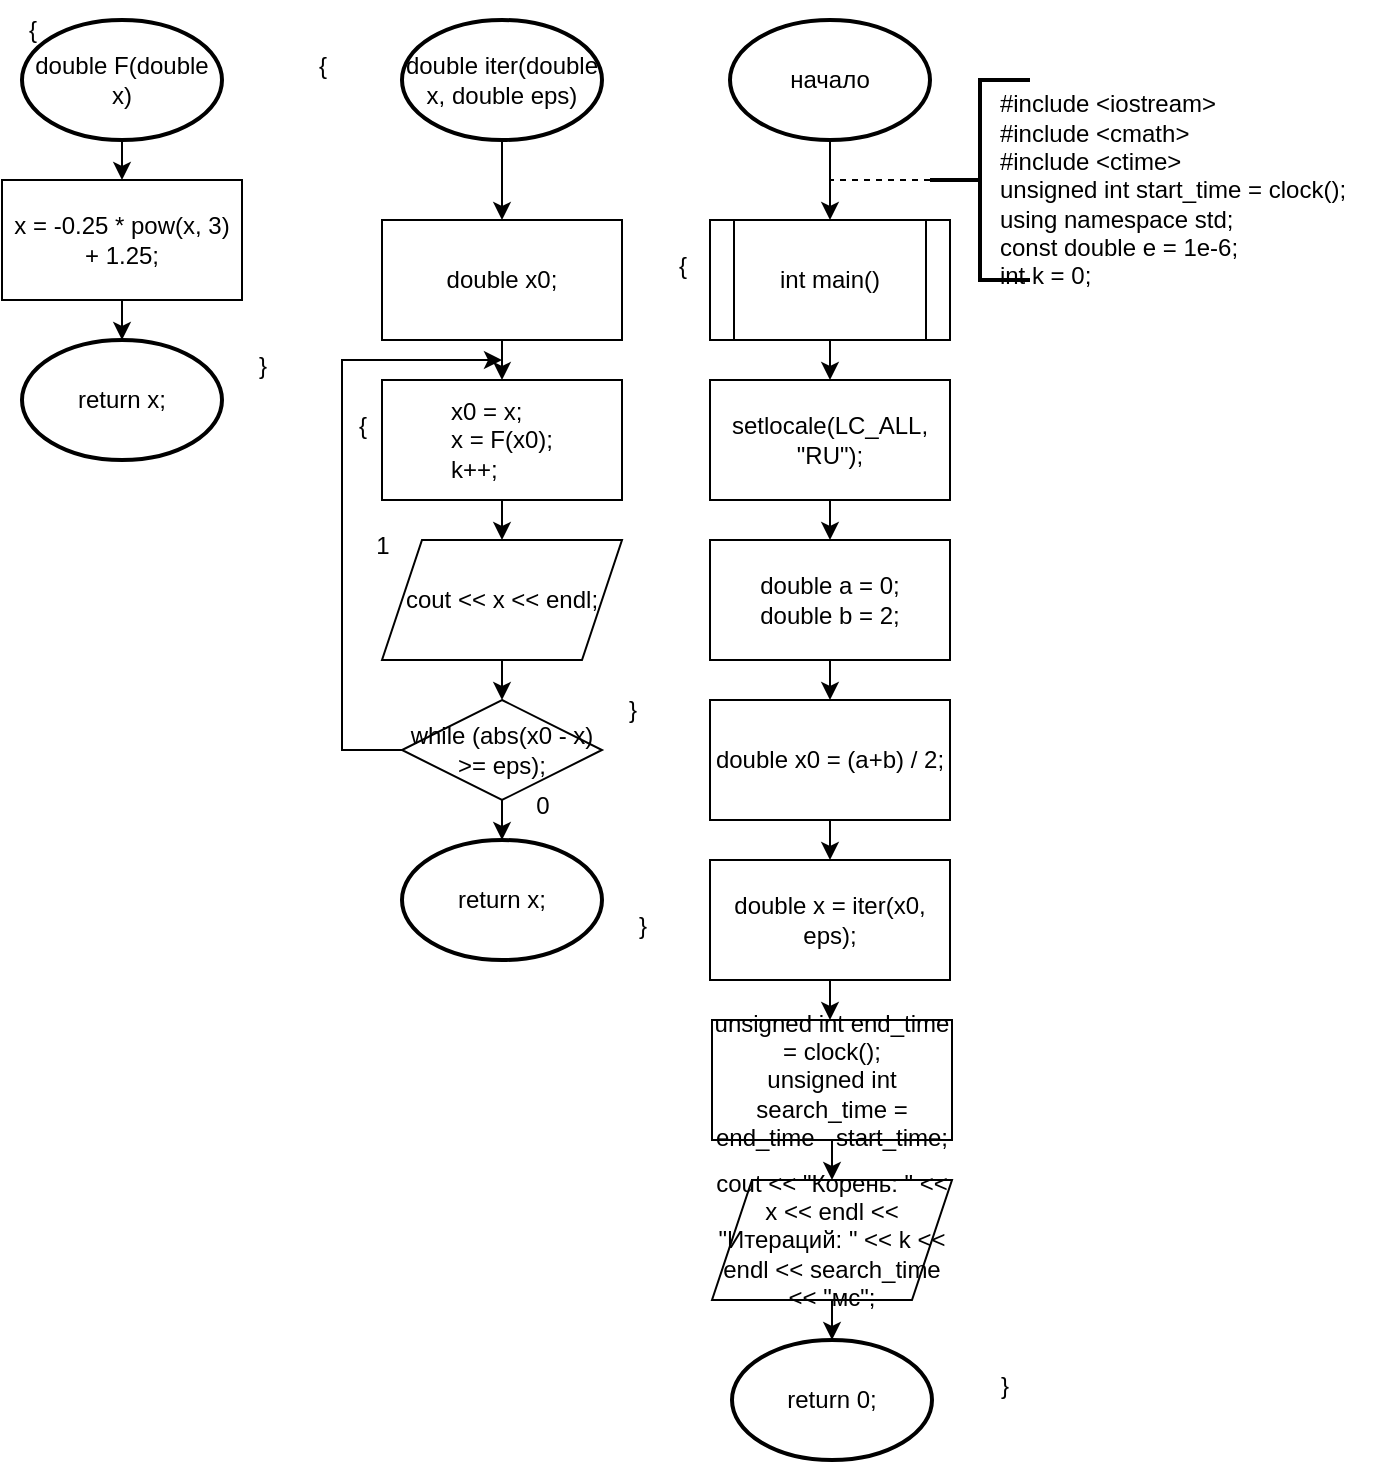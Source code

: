 <mxfile version="25.0.2">
  <diagram name="Страница — 1" id="Unre2SUjaWFhpnNSwXhH">
    <mxGraphModel dx="1290" dy="717" grid="1" gridSize="10" guides="1" tooltips="1" connect="1" arrows="1" fold="1" page="1" pageScale="1" pageWidth="827" pageHeight="1169" math="0" shadow="0">
      <root>
        <mxCell id="0" />
        <mxCell id="1" parent="0" />
        <mxCell id="0AKvG9eTHbOGNzdRB32h-6" style="edgeStyle=orthogonalEdgeStyle;rounded=0;orthogonalLoop=1;jettySize=auto;html=1;exitX=0.5;exitY=1;exitDx=0;exitDy=0;exitPerimeter=0;entryX=0.5;entryY=0;entryDx=0;entryDy=0;" parent="1" source="0AKvG9eTHbOGNzdRB32h-1" target="0AKvG9eTHbOGNzdRB32h-5" edge="1">
          <mxGeometry relative="1" as="geometry" />
        </mxCell>
        <mxCell id="0AKvG9eTHbOGNzdRB32h-1" value="начало" style="strokeWidth=2;html=1;shape=mxgraph.flowchart.start_1;whiteSpace=wrap;" parent="1" vertex="1">
          <mxGeometry x="364" y="10" width="100" height="60" as="geometry" />
        </mxCell>
        <mxCell id="0AKvG9eTHbOGNzdRB32h-2" value="" style="strokeWidth=2;html=1;shape=mxgraph.flowchart.annotation_2;align=left;labelPosition=right;pointerEvents=1;" parent="1" vertex="1">
          <mxGeometry x="464" y="40" width="50" height="100" as="geometry" />
        </mxCell>
        <mxCell id="0AKvG9eTHbOGNzdRB32h-3" value="&lt;div style=&quot;text-align: justify;&quot;&gt;&lt;span style=&quot;background-color: initial;&quot;&gt;#include &amp;lt;iostream&amp;gt;&lt;/span&gt;&lt;/div&gt;&lt;div style=&quot;text-align: justify;&quot;&gt;#include &amp;lt;cmath&amp;gt;&lt;/div&gt;&lt;div style=&quot;text-align: justify;&quot;&gt;&lt;div&gt;#include &amp;lt;ctime&amp;gt;&lt;/div&gt;&lt;div&gt;unsigned int start_time = clock();&lt;/div&gt;&lt;/div&gt;&lt;div style=&quot;text-align: justify;&quot;&gt;using namespace std;&lt;/div&gt;&lt;div style=&quot;text-align: justify;&quot;&gt;const double e = 1e-6;&lt;/div&gt;&lt;div style=&quot;text-align: justify;&quot;&gt;int k = 0;&lt;/div&gt;" style="text;html=1;align=center;verticalAlign=middle;resizable=0;points=[];autosize=1;strokeColor=none;fillColor=none;" parent="1" vertex="1">
          <mxGeometry x="485" y="40" width="200" height="110" as="geometry" />
        </mxCell>
        <mxCell id="0AKvG9eTHbOGNzdRB32h-4" value="" style="endArrow=none;dashed=1;html=1;rounded=0;entryX=0.5;entryY=1;entryDx=0;entryDy=0;entryPerimeter=0;exitX=0;exitY=0.5;exitDx=0;exitDy=0;exitPerimeter=0;" parent="1" source="0AKvG9eTHbOGNzdRB32h-2" target="0AKvG9eTHbOGNzdRB32h-1" edge="1">
          <mxGeometry width="50" height="50" relative="1" as="geometry">
            <mxPoint x="370" y="200" as="sourcePoint" />
            <mxPoint x="420" y="150" as="targetPoint" />
            <Array as="points">
              <mxPoint x="414" y="90" />
            </Array>
          </mxGeometry>
        </mxCell>
        <mxCell id="0AKvG9eTHbOGNzdRB32h-8" style="edgeStyle=orthogonalEdgeStyle;rounded=0;orthogonalLoop=1;jettySize=auto;html=1;exitX=0.5;exitY=1;exitDx=0;exitDy=0;entryX=0.5;entryY=0;entryDx=0;entryDy=0;" parent="1" source="0AKvG9eTHbOGNzdRB32h-5" target="0AKvG9eTHbOGNzdRB32h-7" edge="1">
          <mxGeometry relative="1" as="geometry" />
        </mxCell>
        <mxCell id="0AKvG9eTHbOGNzdRB32h-5" value="int main()" style="shape=process;whiteSpace=wrap;html=1;backgroundOutline=1;" parent="1" vertex="1">
          <mxGeometry x="354" y="110" width="120" height="60" as="geometry" />
        </mxCell>
        <mxCell id="0AKvG9eTHbOGNzdRB32h-14" style="edgeStyle=orthogonalEdgeStyle;rounded=0;orthogonalLoop=1;jettySize=auto;html=1;exitX=0.5;exitY=1;exitDx=0;exitDy=0;entryX=0.5;entryY=0;entryDx=0;entryDy=0;" parent="1" source="0AKvG9eTHbOGNzdRB32h-7" target="0AKvG9eTHbOGNzdRB32h-9" edge="1">
          <mxGeometry relative="1" as="geometry" />
        </mxCell>
        <mxCell id="0AKvG9eTHbOGNzdRB32h-7" value="setlocale(LC_ALL, &quot;RU&quot;);" style="rounded=0;whiteSpace=wrap;html=1;" parent="1" vertex="1">
          <mxGeometry x="354" y="190" width="120" height="60" as="geometry" />
        </mxCell>
        <mxCell id="0AKvG9eTHbOGNzdRB32h-21" style="edgeStyle=orthogonalEdgeStyle;rounded=0;orthogonalLoop=1;jettySize=auto;html=1;exitX=0.5;exitY=1;exitDx=0;exitDy=0;entryX=0.5;entryY=0;entryDx=0;entryDy=0;" parent="1" source="0AKvG9eTHbOGNzdRB32h-9" target="0AKvG9eTHbOGNzdRB32h-19" edge="1">
          <mxGeometry relative="1" as="geometry" />
        </mxCell>
        <mxCell id="0AKvG9eTHbOGNzdRB32h-9" value="&lt;div&gt;double a = 0;&lt;/div&gt;&lt;div&gt;double b = 2;&lt;/div&gt;" style="rounded=0;whiteSpace=wrap;html=1;" parent="1" vertex="1">
          <mxGeometry x="354" y="270" width="120" height="60" as="geometry" />
        </mxCell>
        <mxCell id="0AKvG9eTHbOGNzdRB32h-26" style="edgeStyle=orthogonalEdgeStyle;rounded=0;orthogonalLoop=1;jettySize=auto;html=1;exitX=0.5;exitY=1;exitDx=0;exitDy=0;entryX=0.5;entryY=0;entryDx=0;entryDy=0;" parent="1" target="0AKvG9eTHbOGNzdRB32h-24" edge="1">
          <mxGeometry relative="1" as="geometry">
            <mxPoint x="415" y="570" as="sourcePoint" />
          </mxGeometry>
        </mxCell>
        <mxCell id="0AKvG9eTHbOGNzdRB32h-22" style="edgeStyle=orthogonalEdgeStyle;rounded=0;orthogonalLoop=1;jettySize=auto;html=1;exitX=0.5;exitY=1;exitDx=0;exitDy=0;entryX=0.5;entryY=0;entryDx=0;entryDy=0;" parent="1" source="0AKvG9eTHbOGNzdRB32h-19" target="0AKvG9eTHbOGNzdRB32h-20" edge="1">
          <mxGeometry relative="1" as="geometry" />
        </mxCell>
        <mxCell id="0AKvG9eTHbOGNzdRB32h-19" value="double x0 = (a+b) / 2;" style="rounded=0;whiteSpace=wrap;html=1;" parent="1" vertex="1">
          <mxGeometry x="354" y="350" width="120" height="60" as="geometry" />
        </mxCell>
        <mxCell id="0AKvG9eTHbOGNzdRB32h-23" style="edgeStyle=orthogonalEdgeStyle;rounded=0;orthogonalLoop=1;jettySize=auto;html=1;exitX=0.5;exitY=1;exitDx=0;exitDy=0;entryX=0.5;entryY=0;entryDx=0;entryDy=0;" parent="1" source="0AKvG9eTHbOGNzdRB32h-20" edge="1">
          <mxGeometry relative="1" as="geometry">
            <mxPoint x="414" y="510" as="targetPoint" />
          </mxGeometry>
        </mxCell>
        <mxCell id="0AKvG9eTHbOGNzdRB32h-20" value="double x = iter(x0, eps);" style="rounded=0;whiteSpace=wrap;html=1;" parent="1" vertex="1">
          <mxGeometry x="354" y="430" width="120" height="60" as="geometry" />
        </mxCell>
        <mxCell id="0AKvG9eTHbOGNzdRB32h-27" style="edgeStyle=orthogonalEdgeStyle;rounded=0;orthogonalLoop=1;jettySize=auto;html=1;exitX=0.5;exitY=1;exitDx=0;exitDy=0;" parent="1" source="0AKvG9eTHbOGNzdRB32h-24" target="0AKvG9eTHbOGNzdRB32h-25" edge="1">
          <mxGeometry relative="1" as="geometry" />
        </mxCell>
        <mxCell id="0AKvG9eTHbOGNzdRB32h-24" value="cout &amp;lt;&amp;lt; &quot;Корень: &quot; &amp;lt;&amp;lt; x &amp;lt;&amp;lt; endl &amp;lt;&amp;lt; &quot;Итераций: &quot; &amp;lt;&amp;lt; k &amp;lt;&amp;lt; endl &amp;lt;&amp;lt; search_time &amp;lt;&amp;lt; &quot;мс&quot;;" style="shape=parallelogram;perimeter=parallelogramPerimeter;whiteSpace=wrap;html=1;fixedSize=1;" parent="1" vertex="1">
          <mxGeometry x="355" y="590" width="120" height="60" as="geometry" />
        </mxCell>
        <mxCell id="0AKvG9eTHbOGNzdRB32h-25" value="return 0;" style="strokeWidth=2;html=1;shape=mxgraph.flowchart.start_1;whiteSpace=wrap;" parent="1" vertex="1">
          <mxGeometry x="365" y="670" width="100" height="60" as="geometry" />
        </mxCell>
        <mxCell id="0AKvG9eTHbOGNzdRB32h-30" style="edgeStyle=orthogonalEdgeStyle;rounded=0;orthogonalLoop=1;jettySize=auto;html=1;exitX=0.5;exitY=1;exitDx=0;exitDy=0;exitPerimeter=0;entryX=0.5;entryY=0;entryDx=0;entryDy=0;" parent="1" source="0AKvG9eTHbOGNzdRB32h-28" target="0AKvG9eTHbOGNzdRB32h-29" edge="1">
          <mxGeometry relative="1" as="geometry" />
        </mxCell>
        <mxCell id="0AKvG9eTHbOGNzdRB32h-28" value="double iter(double x, double eps)" style="strokeWidth=2;html=1;shape=mxgraph.flowchart.start_1;whiteSpace=wrap;" parent="1" vertex="1">
          <mxGeometry x="200" y="10" width="100" height="60" as="geometry" />
        </mxCell>
        <mxCell id="0AKvG9eTHbOGNzdRB32h-32" style="edgeStyle=orthogonalEdgeStyle;rounded=0;orthogonalLoop=1;jettySize=auto;html=1;exitX=0.5;exitY=1;exitDx=0;exitDy=0;entryX=0.5;entryY=0;entryDx=0;entryDy=0;" parent="1" source="0AKvG9eTHbOGNzdRB32h-29" target="0AKvG9eTHbOGNzdRB32h-31" edge="1">
          <mxGeometry relative="1" as="geometry" />
        </mxCell>
        <mxCell id="0AKvG9eTHbOGNzdRB32h-29" value="double x0;" style="rounded=0;whiteSpace=wrap;html=1;" parent="1" vertex="1">
          <mxGeometry x="190" y="110" width="120" height="60" as="geometry" />
        </mxCell>
        <mxCell id="7MRLTUSfFrxOzpjBAjt0-3" style="edgeStyle=orthogonalEdgeStyle;rounded=0;orthogonalLoop=1;jettySize=auto;html=1;exitX=0.5;exitY=1;exitDx=0;exitDy=0;entryX=0.5;entryY=0;entryDx=0;entryDy=0;" parent="1" source="0AKvG9eTHbOGNzdRB32h-31" target="7MRLTUSfFrxOzpjBAjt0-2" edge="1">
          <mxGeometry relative="1" as="geometry" />
        </mxCell>
        <mxCell id="0AKvG9eTHbOGNzdRB32h-31" value="&lt;div style=&quot;text-align: justify;&quot;&gt;x0 = x;&lt;/div&gt;&lt;div style=&quot;text-align: justify;&quot;&gt;x = F(x0);&lt;/div&gt;&lt;div style=&quot;text-align: justify;&quot;&gt;k++;&lt;/div&gt;" style="rounded=0;whiteSpace=wrap;html=1;" parent="1" vertex="1">
          <mxGeometry x="190" y="190" width="120" height="60" as="geometry" />
        </mxCell>
        <mxCell id="0AKvG9eTHbOGNzdRB32h-35" style="edgeStyle=orthogonalEdgeStyle;rounded=0;orthogonalLoop=1;jettySize=auto;html=1;exitX=0;exitY=0.5;exitDx=0;exitDy=0;" parent="1" source="0AKvG9eTHbOGNzdRB32h-33" edge="1">
          <mxGeometry relative="1" as="geometry">
            <mxPoint x="250" y="180" as="targetPoint" />
            <Array as="points">
              <mxPoint x="170" y="375" />
              <mxPoint x="170" y="180" />
            </Array>
          </mxGeometry>
        </mxCell>
        <mxCell id="0AKvG9eTHbOGNzdRB32h-33" value="while (abs(x0 - x) &amp;gt;= eps);" style="rhombus;whiteSpace=wrap;html=1;" parent="1" vertex="1">
          <mxGeometry x="200" y="350" width="100" height="50" as="geometry" />
        </mxCell>
        <mxCell id="0AKvG9eTHbOGNzdRB32h-36" value="return x;" style="strokeWidth=2;html=1;shape=mxgraph.flowchart.start_1;whiteSpace=wrap;" parent="1" vertex="1">
          <mxGeometry x="200" y="420" width="100" height="60" as="geometry" />
        </mxCell>
        <mxCell id="0AKvG9eTHbOGNzdRB32h-37" style="edgeStyle=orthogonalEdgeStyle;rounded=0;orthogonalLoop=1;jettySize=auto;html=1;exitX=0.5;exitY=1;exitDx=0;exitDy=0;entryX=0.5;entryY=0;entryDx=0;entryDy=0;entryPerimeter=0;" parent="1" source="0AKvG9eTHbOGNzdRB32h-33" target="0AKvG9eTHbOGNzdRB32h-36" edge="1">
          <mxGeometry relative="1" as="geometry" />
        </mxCell>
        <mxCell id="0AKvG9eTHbOGNzdRB32h-41" style="edgeStyle=orthogonalEdgeStyle;rounded=0;orthogonalLoop=1;jettySize=auto;html=1;exitX=0.5;exitY=1;exitDx=0;exitDy=0;exitPerimeter=0;entryX=0.5;entryY=0;entryDx=0;entryDy=0;" parent="1" source="0AKvG9eTHbOGNzdRB32h-38" target="0AKvG9eTHbOGNzdRB32h-40" edge="1">
          <mxGeometry relative="1" as="geometry" />
        </mxCell>
        <mxCell id="0AKvG9eTHbOGNzdRB32h-38" value="double F(double x)" style="strokeWidth=2;html=1;shape=mxgraph.flowchart.start_1;whiteSpace=wrap;" parent="1" vertex="1">
          <mxGeometry x="10" y="10" width="100" height="60" as="geometry" />
        </mxCell>
        <mxCell id="0AKvG9eTHbOGNzdRB32h-39" value="return x;" style="strokeWidth=2;html=1;shape=mxgraph.flowchart.start_1;whiteSpace=wrap;" parent="1" vertex="1">
          <mxGeometry x="10" y="170" width="100" height="60" as="geometry" />
        </mxCell>
        <mxCell id="0AKvG9eTHbOGNzdRB32h-40" value="x = -0.25 * pow(x, 3) + 1.25;" style="rounded=0;whiteSpace=wrap;html=1;" parent="1" vertex="1">
          <mxGeometry y="90" width="120" height="60" as="geometry" />
        </mxCell>
        <mxCell id="0AKvG9eTHbOGNzdRB32h-42" style="edgeStyle=orthogonalEdgeStyle;rounded=0;orthogonalLoop=1;jettySize=auto;html=1;exitX=0.5;exitY=1;exitDx=0;exitDy=0;entryX=0.5;entryY=0;entryDx=0;entryDy=0;entryPerimeter=0;" parent="1" source="0AKvG9eTHbOGNzdRB32h-40" target="0AKvG9eTHbOGNzdRB32h-39" edge="1">
          <mxGeometry relative="1" as="geometry" />
        </mxCell>
        <mxCell id="QQ3cJqdUtT_8YDDV6MXS-1" value="1" style="text;html=1;align=center;verticalAlign=middle;resizable=0;points=[];autosize=1;strokeColor=none;fillColor=none;" parent="1" vertex="1">
          <mxGeometry x="175" y="258" width="30" height="30" as="geometry" />
        </mxCell>
        <mxCell id="QQ3cJqdUtT_8YDDV6MXS-2" value="0" style="text;html=1;align=center;verticalAlign=middle;resizable=0;points=[];autosize=1;strokeColor=none;fillColor=none;" parent="1" vertex="1">
          <mxGeometry x="255" y="388" width="30" height="30" as="geometry" />
        </mxCell>
        <mxCell id="QQ3cJqdUtT_8YDDV6MXS-3" value="{" style="text;html=1;align=center;verticalAlign=middle;resizable=0;points=[];autosize=1;strokeColor=none;fillColor=none;" parent="1" vertex="1">
          <mxGeometry x="165" y="198" width="30" height="30" as="geometry" />
        </mxCell>
        <mxCell id="QQ3cJqdUtT_8YDDV6MXS-4" value="}" style="text;html=1;align=center;verticalAlign=middle;resizable=0;points=[];autosize=1;strokeColor=none;fillColor=none;" parent="1" vertex="1">
          <mxGeometry x="300" y="340" width="30" height="30" as="geometry" />
        </mxCell>
        <mxCell id="QQ3cJqdUtT_8YDDV6MXS-5" value="{" style="text;html=1;align=center;verticalAlign=middle;resizable=0;points=[];autosize=1;strokeColor=none;fillColor=none;" parent="1" vertex="1">
          <mxGeometry x="325" y="118" width="30" height="30" as="geometry" />
        </mxCell>
        <mxCell id="QQ3cJqdUtT_8YDDV6MXS-6" value="}" style="text;html=1;align=center;verticalAlign=middle;resizable=0;points=[];autosize=1;strokeColor=none;fillColor=none;" parent="1" vertex="1">
          <mxGeometry x="486" y="678" width="30" height="30" as="geometry" />
        </mxCell>
        <mxCell id="7MRLTUSfFrxOzpjBAjt0-4" style="edgeStyle=orthogonalEdgeStyle;rounded=0;orthogonalLoop=1;jettySize=auto;html=1;exitX=0.5;exitY=1;exitDx=0;exitDy=0;entryX=0.5;entryY=0;entryDx=0;entryDy=0;" parent="1" source="7MRLTUSfFrxOzpjBAjt0-2" target="0AKvG9eTHbOGNzdRB32h-33" edge="1">
          <mxGeometry relative="1" as="geometry" />
        </mxCell>
        <mxCell id="7MRLTUSfFrxOzpjBAjt0-2" value="cout &amp;lt;&amp;lt; x &amp;lt;&amp;lt; endl;" style="shape=parallelogram;perimeter=parallelogramPerimeter;whiteSpace=wrap;html=1;fixedSize=1;" parent="1" vertex="1">
          <mxGeometry x="190" y="270" width="120" height="60" as="geometry" />
        </mxCell>
        <mxCell id="7MRLTUSfFrxOzpjBAjt0-5" value="{" style="text;html=1;align=center;verticalAlign=middle;resizable=0;points=[];autosize=1;strokeColor=none;fillColor=none;" parent="1" vertex="1">
          <mxGeometry width="30" height="30" as="geometry" />
        </mxCell>
        <mxCell id="7MRLTUSfFrxOzpjBAjt0-6" value="}" style="text;html=1;align=center;verticalAlign=middle;resizable=0;points=[];autosize=1;strokeColor=none;fillColor=none;" parent="1" vertex="1">
          <mxGeometry x="115" y="168" width="30" height="30" as="geometry" />
        </mxCell>
        <mxCell id="7MRLTUSfFrxOzpjBAjt0-7" value="{" style="text;html=1;align=center;verticalAlign=middle;resizable=0;points=[];autosize=1;strokeColor=none;fillColor=none;" parent="1" vertex="1">
          <mxGeometry x="145" y="18" width="30" height="30" as="geometry" />
        </mxCell>
        <mxCell id="7MRLTUSfFrxOzpjBAjt0-8" value="}" style="text;html=1;align=center;verticalAlign=middle;resizable=0;points=[];autosize=1;strokeColor=none;fillColor=none;" parent="1" vertex="1">
          <mxGeometry x="305" y="448" width="30" height="30" as="geometry" />
        </mxCell>
        <mxCell id="2wLrq6n8Z9sPBMHFMVPo-1" value="&lt;div&gt;unsigned int end_time = clock();&lt;/div&gt;&lt;div&gt;unsigned int search_time = end_time - start_time;&lt;/div&gt;" style="rounded=0;whiteSpace=wrap;html=1;" vertex="1" parent="1">
          <mxGeometry x="355" y="510" width="120" height="60" as="geometry" />
        </mxCell>
      </root>
    </mxGraphModel>
  </diagram>
</mxfile>
